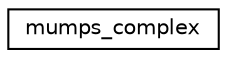 digraph "Graphical Class Hierarchy"
{
  edge [fontname="Helvetica",fontsize="10",labelfontname="Helvetica",labelfontsize="10"];
  node [fontname="Helvetica",fontsize="10",shape=record];
  rankdir="LR";
  Node1 [label="mumps_complex",height=0.2,width=0.4,color="black", fillcolor="white", style="filled",URL="$structmumps__complex.html"];
}
